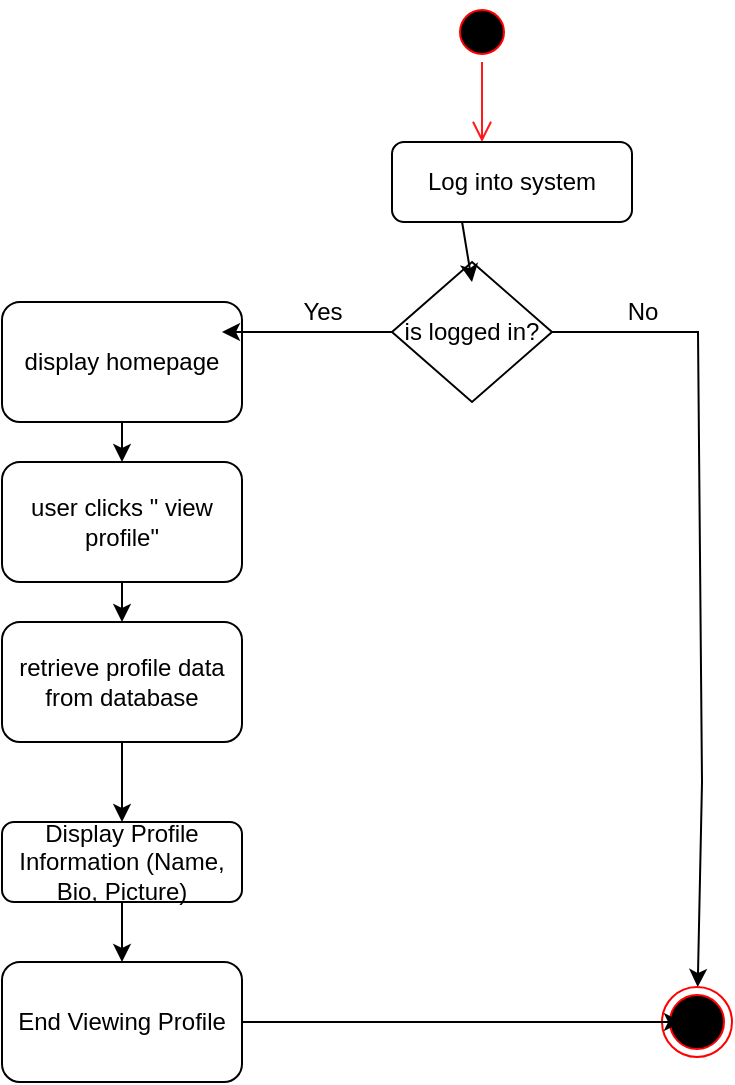 <mxfile version="24.8.6">
  <diagram name="Page-1" id="iy4vbFBHAyoGkTby71r2">
    <mxGraphModel dx="933" dy="578" grid="1" gridSize="10" guides="1" tooltips="1" connect="1" arrows="1" fold="1" page="1" pageScale="1" pageWidth="850" pageHeight="1100" math="0" shadow="0">
      <root>
        <mxCell id="0" />
        <mxCell id="1" parent="0" />
        <mxCell id="Sj_bhWIdyGJzV-G9wErS-6" value="" style="ellipse;html=1;shape=startState;fillColor=#000000;strokeColor=#ff0000;" vertex="1" parent="1">
          <mxGeometry x="395" y="10" width="30" height="30" as="geometry" />
        </mxCell>
        <mxCell id="Sj_bhWIdyGJzV-G9wErS-7" value="" style="edgeStyle=orthogonalEdgeStyle;html=1;verticalAlign=bottom;endArrow=open;endSize=8;strokeColor=#ff0000;rounded=0;opacity=90;entryX=0.375;entryY=0;entryDx=0;entryDy=0;entryPerimeter=0;" edge="1" source="Sj_bhWIdyGJzV-G9wErS-6" parent="1" target="Sj_bhWIdyGJzV-G9wErS-10">
          <mxGeometry relative="1" as="geometry">
            <mxPoint x="410" y="100" as="targetPoint" />
          </mxGeometry>
        </mxCell>
        <mxCell id="Sj_bhWIdyGJzV-G9wErS-10" value="Log into system" style="rounded=1;whiteSpace=wrap;html=1;" vertex="1" parent="1">
          <mxGeometry x="365" y="80" width="120" height="40" as="geometry" />
        </mxCell>
        <mxCell id="Sj_bhWIdyGJzV-G9wErS-11" value="is logged in?" style="rhombus;whiteSpace=wrap;html=1;" vertex="1" parent="1">
          <mxGeometry x="365" y="140" width="80" height="70" as="geometry" />
        </mxCell>
        <mxCell id="Sj_bhWIdyGJzV-G9wErS-12" value="" style="endArrow=classic;html=1;rounded=0;entryX=0.5;entryY=0.143;entryDx=0;entryDy=0;entryPerimeter=0;exitX=0.292;exitY=1;exitDx=0;exitDy=0;exitPerimeter=0;" edge="1" parent="1" source="Sj_bhWIdyGJzV-G9wErS-10" target="Sj_bhWIdyGJzV-G9wErS-11">
          <mxGeometry width="50" height="50" relative="1" as="geometry">
            <mxPoint x="410" y="140" as="sourcePoint" />
            <mxPoint x="420" y="210" as="targetPoint" />
            <Array as="points" />
          </mxGeometry>
        </mxCell>
        <mxCell id="Sj_bhWIdyGJzV-G9wErS-13" value="display homepage" style="rounded=1;whiteSpace=wrap;html=1;" vertex="1" parent="1">
          <mxGeometry x="170" y="160" width="120" height="60" as="geometry" />
        </mxCell>
        <mxCell id="Sj_bhWIdyGJzV-G9wErS-14" value="user clicks &quot; view profile&quot;" style="rounded=1;whiteSpace=wrap;html=1;" vertex="1" parent="1">
          <mxGeometry x="170" y="240" width="120" height="60" as="geometry" />
        </mxCell>
        <mxCell id="Sj_bhWIdyGJzV-G9wErS-15" value="retrieve profile data from database" style="rounded=1;whiteSpace=wrap;html=1;" vertex="1" parent="1">
          <mxGeometry x="170" y="320" width="120" height="60" as="geometry" />
        </mxCell>
        <mxCell id="Sj_bhWIdyGJzV-G9wErS-16" value="" style="endArrow=classic;html=1;rounded=0;exitX=0;exitY=0.5;exitDx=0;exitDy=0;" edge="1" parent="1" source="Sj_bhWIdyGJzV-G9wErS-11">
          <mxGeometry width="50" height="50" relative="1" as="geometry">
            <mxPoint x="390" y="280" as="sourcePoint" />
            <mxPoint x="280" y="175" as="targetPoint" />
          </mxGeometry>
        </mxCell>
        <mxCell id="Sj_bhWIdyGJzV-G9wErS-17" value="" style="endArrow=classic;html=1;rounded=0;entryX=0.5;entryY=0;entryDx=0;entryDy=0;" edge="1" parent="1" target="Sj_bhWIdyGJzV-G9wErS-14">
          <mxGeometry width="50" height="50" relative="1" as="geometry">
            <mxPoint x="230" y="220" as="sourcePoint" />
            <mxPoint x="270" y="270" as="targetPoint" />
          </mxGeometry>
        </mxCell>
        <mxCell id="Sj_bhWIdyGJzV-G9wErS-18" value="" style="endArrow=classic;html=1;rounded=0;entryX=0.5;entryY=0;entryDx=0;entryDy=0;" edge="1" parent="1" target="Sj_bhWIdyGJzV-G9wErS-15">
          <mxGeometry width="50" height="50" relative="1" as="geometry">
            <mxPoint x="230" y="300" as="sourcePoint" />
            <mxPoint x="240" y="340" as="targetPoint" />
          </mxGeometry>
        </mxCell>
        <mxCell id="Sj_bhWIdyGJzV-G9wErS-19" value="Yes" style="text;html=1;align=center;verticalAlign=middle;resizable=0;points=[];autosize=1;strokeColor=none;fillColor=none;" vertex="1" parent="1">
          <mxGeometry x="310" y="150" width="40" height="30" as="geometry" />
        </mxCell>
        <mxCell id="Sj_bhWIdyGJzV-G9wErS-20" value="" style="endArrow=classic;html=1;rounded=0;exitX=0.5;exitY=1;exitDx=0;exitDy=0;exitPerimeter=0;" edge="1" parent="1" source="Sj_bhWIdyGJzV-G9wErS-15">
          <mxGeometry width="50" height="50" relative="1" as="geometry">
            <mxPoint x="390" y="290" as="sourcePoint" />
            <mxPoint x="230" y="420" as="targetPoint" />
          </mxGeometry>
        </mxCell>
        <mxCell id="Sj_bhWIdyGJzV-G9wErS-24" value="" style="edgeStyle=orthogonalEdgeStyle;rounded=0;orthogonalLoop=1;jettySize=auto;html=1;" edge="1" parent="1" source="Sj_bhWIdyGJzV-G9wErS-21" target="Sj_bhWIdyGJzV-G9wErS-22">
          <mxGeometry relative="1" as="geometry" />
        </mxCell>
        <mxCell id="Sj_bhWIdyGJzV-G9wErS-21" value="Display Profile Information (Name, Bio, Picture)" style="rounded=1;whiteSpace=wrap;html=1;" vertex="1" parent="1">
          <mxGeometry x="170" y="420" width="120" height="40" as="geometry" />
        </mxCell>
        <mxCell id="Sj_bhWIdyGJzV-G9wErS-22" value="End Viewing Profile" style="rounded=1;whiteSpace=wrap;html=1;" vertex="1" parent="1">
          <mxGeometry x="170" y="490" width="120" height="60" as="geometry" />
        </mxCell>
        <mxCell id="Sj_bhWIdyGJzV-G9wErS-28" value="" style="endArrow=classic;html=1;rounded=0;exitX=1;exitY=0.5;exitDx=0;exitDy=0;" edge="1" parent="1" source="Sj_bhWIdyGJzV-G9wErS-11" target="Sj_bhWIdyGJzV-G9wErS-29">
          <mxGeometry width="50" height="50" relative="1" as="geometry">
            <mxPoint x="450" y="170" as="sourcePoint" />
            <mxPoint x="520" y="480" as="targetPoint" />
            <Array as="points">
              <mxPoint x="518" y="175" />
              <mxPoint x="520" y="400" />
            </Array>
          </mxGeometry>
        </mxCell>
        <mxCell id="Sj_bhWIdyGJzV-G9wErS-29" value="" style="ellipse;html=1;shape=endState;fillColor=#000000;strokeColor=#ff0000;" vertex="1" parent="1">
          <mxGeometry x="500" y="502.5" width="35" height="35" as="geometry" />
        </mxCell>
        <mxCell id="Sj_bhWIdyGJzV-G9wErS-30" value="" style="endArrow=classic;html=1;rounded=0;entryX=0.286;entryY=0.5;entryDx=0;entryDy=0;entryPerimeter=0;" edge="1" parent="1" target="Sj_bhWIdyGJzV-G9wErS-29">
          <mxGeometry width="50" height="50" relative="1" as="geometry">
            <mxPoint x="290" y="520" as="sourcePoint" />
            <mxPoint x="490" y="520" as="targetPoint" />
          </mxGeometry>
        </mxCell>
        <mxCell id="Sj_bhWIdyGJzV-G9wErS-32" value="No" style="text;html=1;align=center;verticalAlign=middle;resizable=0;points=[];autosize=1;strokeColor=none;fillColor=none;" vertex="1" parent="1">
          <mxGeometry x="470" y="150" width="40" height="30" as="geometry" />
        </mxCell>
      </root>
    </mxGraphModel>
  </diagram>
</mxfile>
